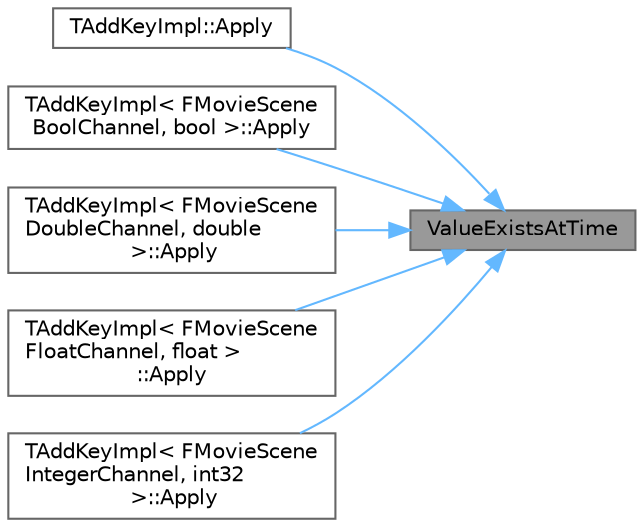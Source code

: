 digraph "ValueExistsAtTime"
{
 // INTERACTIVE_SVG=YES
 // LATEX_PDF_SIZE
  bgcolor="transparent";
  edge [fontname=Helvetica,fontsize=10,labelfontname=Helvetica,labelfontsize=10];
  node [fontname=Helvetica,fontsize=10,shape=box,height=0.2,width=0.4];
  rankdir="RL";
  Node1 [id="Node000001",label="ValueExistsAtTime",height=0.2,width=0.4,color="gray40", fillcolor="grey60", style="filled", fontcolor="black",tooltip="Overloads for common utility functions."];
  Node1 -> Node2 [id="edge1_Node000001_Node000002",dir="back",color="steelblue1",style="solid",tooltip=" "];
  Node2 [id="Node000002",label="TAddKeyImpl::Apply",height=0.2,width=0.4,color="grey40", fillcolor="white", style="filled",URL="$dd/d5c/structTAddKeyImpl.html#a5de13785cdbb46a4cf522a9367007148",tooltip=" "];
  Node1 -> Node3 [id="edge2_Node000001_Node000003",dir="back",color="steelblue1",style="solid",tooltip=" "];
  Node3 [id="Node000003",label="TAddKeyImpl\< FMovieScene\lBoolChannel, bool \>::Apply",height=0.2,width=0.4,color="grey40", fillcolor="white", style="filled",URL="$df/dcb/structTAddKeyImpl_3_01FMovieSceneBoolChannel_00_01bool_01_4.html#a86ba9474f9a0875f43239bc81ee1f25f",tooltip=" "];
  Node1 -> Node4 [id="edge3_Node000001_Node000004",dir="back",color="steelblue1",style="solid",tooltip=" "];
  Node4 [id="Node000004",label="TAddKeyImpl\< FMovieScene\lDoubleChannel, double\l \>::Apply",height=0.2,width=0.4,color="grey40", fillcolor="white", style="filled",URL="$d5/d7e/structTAddKeyImpl_3_01FMovieSceneDoubleChannel_00_01double_01_4.html#a5e28a70c44d8dd11ae13f7f14a35f9e7",tooltip=" "];
  Node1 -> Node5 [id="edge4_Node000001_Node000005",dir="back",color="steelblue1",style="solid",tooltip=" "];
  Node5 [id="Node000005",label="TAddKeyImpl\< FMovieScene\lFloatChannel, float \>\l::Apply",height=0.2,width=0.4,color="grey40", fillcolor="white", style="filled",URL="$d0/de0/structTAddKeyImpl_3_01FMovieSceneFloatChannel_00_01float_01_4.html#a3a03f2d93e52c6170ae51b2d476fa8d8",tooltip=" "];
  Node1 -> Node6 [id="edge5_Node000001_Node000006",dir="back",color="steelblue1",style="solid",tooltip=" "];
  Node6 [id="Node000006",label="TAddKeyImpl\< FMovieScene\lIntegerChannel, int32\l \>::Apply",height=0.2,width=0.4,color="grey40", fillcolor="white", style="filled",URL="$db/d54/structTAddKeyImpl_3_01FMovieSceneIntegerChannel_00_01int32_01_4.html#a9a31fa2cf358c775cd3f08c35e521bd2",tooltip=" "];
}
